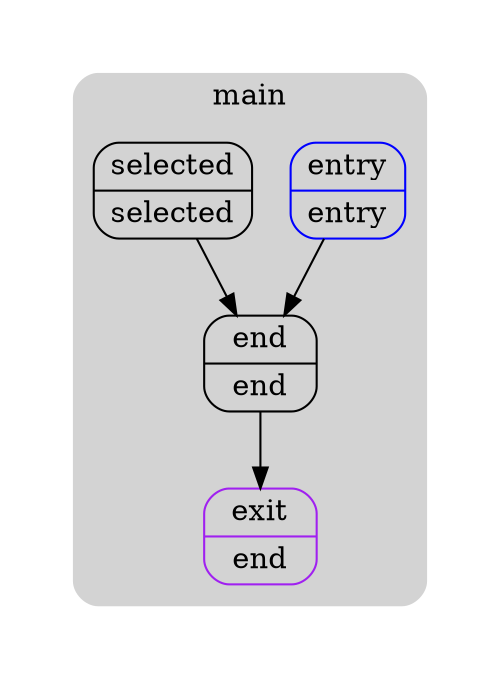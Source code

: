 digraph G {
  compound=true
  subgraph cluster_ {
    peripheries=0
    subgraph cluster_0_wrapper {
      peripheries=0
      margin=15
      subgraph cluster_0 {
        label="main"
        color=darkgray
        style=rounded
        bgcolor=lightgray
        margin=10
        cluster_0_0[label="{entry|entry}",shape=Mrecord,color=blue]
        cluster_0_1[label="{selected|selected}",shape=Mrecord,color=black]
        cluster_0_2[label="{end|end}",shape=Mrecord,color=black]
        cluster_0_exit[label="{exit|end}",shape=Mrecord,color=purple]
        cluster_0_0 -> cluster_0_2
        cluster_0_1 -> cluster_0_2
        cluster_0_2 -> cluster_0_exit [color=black]
      }
    }
  }
}
